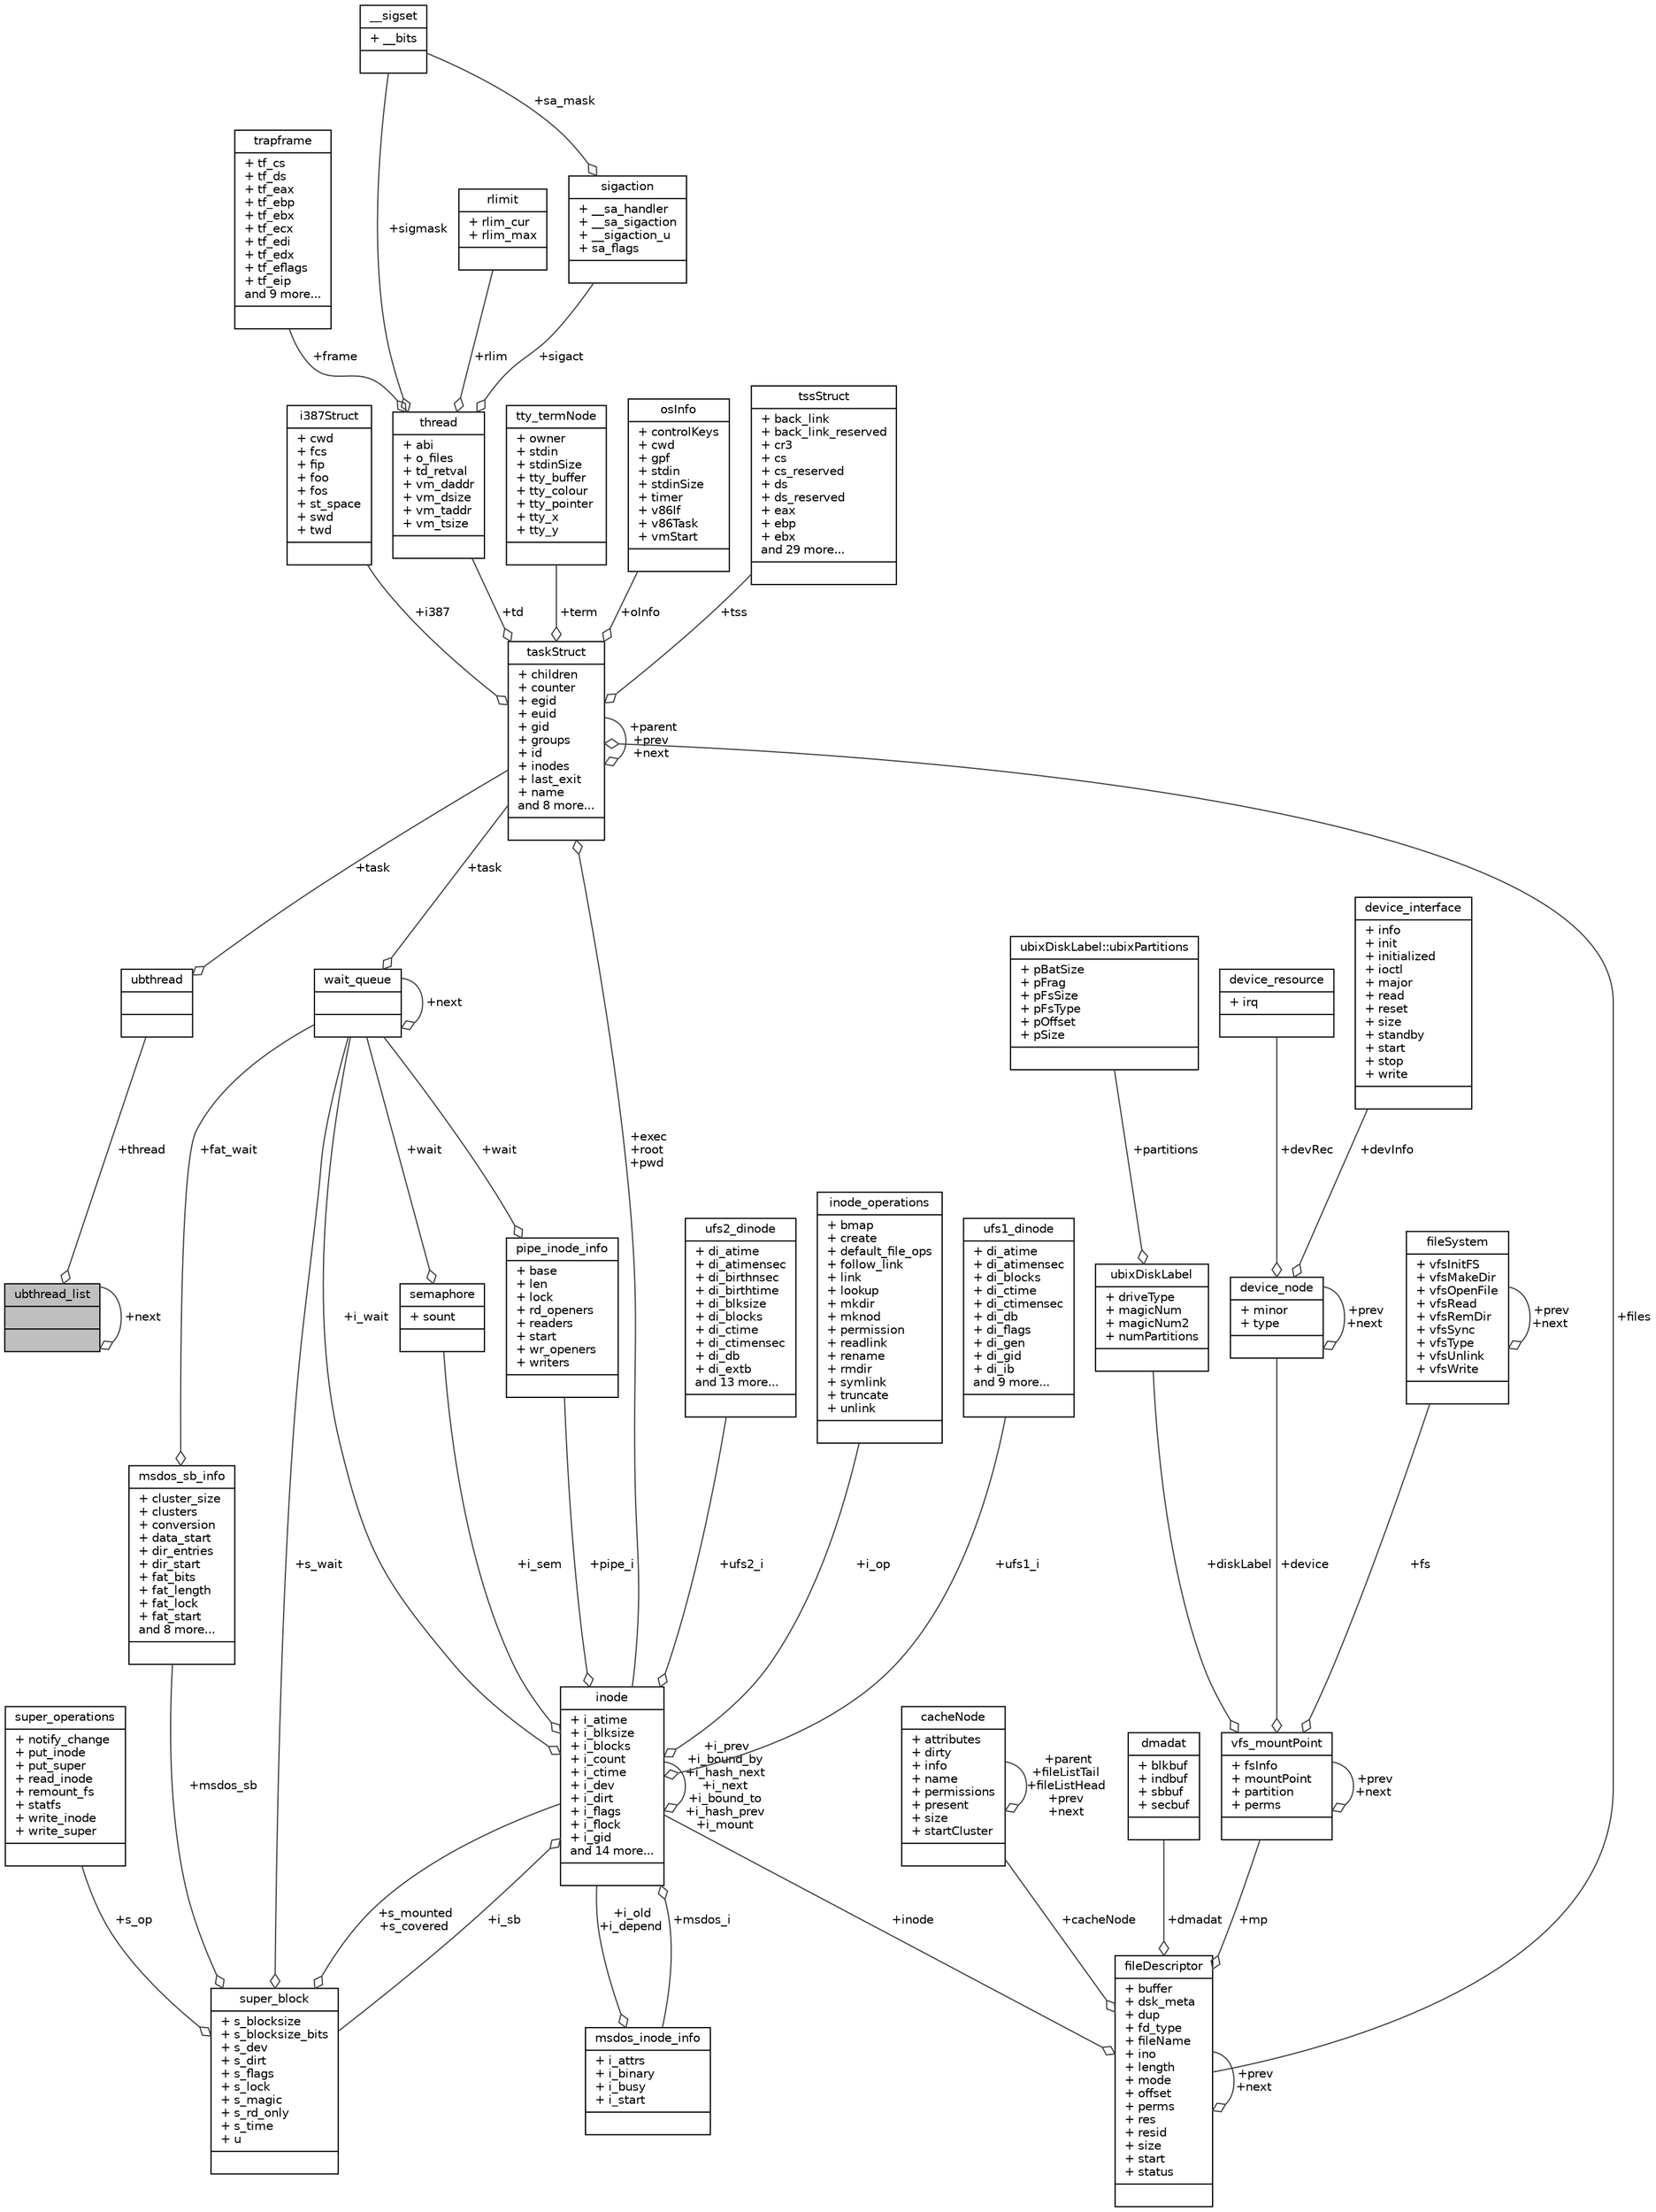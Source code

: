 digraph "ubthread_list"
{
 // LATEX_PDF_SIZE
  edge [fontname="Helvetica",fontsize="10",labelfontname="Helvetica",labelfontsize="10"];
  node [fontname="Helvetica",fontsize="10",shape=record];
  Node1 [label="{ubthread_list\n||}",height=0.2,width=0.4,color="black", fillcolor="grey75", style="filled", fontcolor="black",tooltip=" "];
  Node1 -> Node1 [color="grey25",fontsize="10",style="solid",label=" +next" ,arrowhead="odiamond",fontname="Helvetica"];
  Node2 -> Node1 [color="grey25",fontsize="10",style="solid",label=" +thread" ,arrowhead="odiamond",fontname="Helvetica"];
  Node2 [label="{ubthread\n||}",height=0.2,width=0.4,color="black", fillcolor="white", style="filled",URL="$structubthread.html",tooltip=" "];
  Node3 -> Node2 [color="grey25",fontsize="10",style="solid",label=" +task" ,arrowhead="odiamond",fontname="Helvetica"];
  Node3 [label="{taskStruct\n|+ children\l+ counter\l+ egid\l+ euid\l+ gid\l+ groups\l+ id\l+ inodes\l+ last_exit\l+ name\land 8 more...\l|}",height=0.2,width=0.4,color="black", fillcolor="white", style="filled",URL="$structtaskStruct.html",tooltip=" "];
  Node4 -> Node3 [color="grey25",fontsize="10",style="solid",label=" +exec\n+root\n+pwd" ,arrowhead="odiamond",fontname="Helvetica"];
  Node4 [label="{inode\n|+ i_atime\l+ i_blksize\l+ i_blocks\l+ i_count\l+ i_ctime\l+ i_dev\l+ i_dirt\l+ i_flags\l+ i_flock\l+ i_gid\land 14 more...\l|}",height=0.2,width=0.4,color="black", fillcolor="white", style="filled",URL="$structinode.html",tooltip=" "];
  Node5 -> Node4 [color="grey25",fontsize="10",style="solid",label=" +msdos_i" ,arrowhead="odiamond",fontname="Helvetica"];
  Node5 [label="{msdos_inode_info\n|+ i_attrs\l+ i_binary\l+ i_busy\l+ i_start\l|}",height=0.2,width=0.4,color="black", fillcolor="white", style="filled",URL="$structmsdos__inode__info.html",tooltip=" "];
  Node4 -> Node5 [color="grey25",fontsize="10",style="solid",label=" +i_old\n+i_depend" ,arrowhead="odiamond",fontname="Helvetica"];
  Node6 -> Node4 [color="grey25",fontsize="10",style="solid",label=" +i_sb" ,arrowhead="odiamond",fontname="Helvetica"];
  Node6 [label="{super_block\n|+ s_blocksize\l+ s_blocksize_bits\l+ s_dev\l+ s_dirt\l+ s_flags\l+ s_lock\l+ s_magic\l+ s_rd_only\l+ s_time\l+ u\l|}",height=0.2,width=0.4,color="black", fillcolor="white", style="filled",URL="$structsuper__block.html",tooltip=" "];
  Node7 -> Node6 [color="grey25",fontsize="10",style="solid",label=" +msdos_sb" ,arrowhead="odiamond",fontname="Helvetica"];
  Node7 [label="{msdos_sb_info\n|+ cluster_size\l+ clusters\l+ conversion\l+ data_start\l+ dir_entries\l+ dir_start\l+ fat_bits\l+ fat_length\l+ fat_lock\l+ fat_start\land 8 more...\l|}",height=0.2,width=0.4,color="black", fillcolor="white", style="filled",URL="$structmsdos__sb__info.html",tooltip=" "];
  Node8 -> Node7 [color="grey25",fontsize="10",style="solid",label=" +fat_wait" ,arrowhead="odiamond",fontname="Helvetica"];
  Node8 [label="{wait_queue\n||}",height=0.2,width=0.4,color="black", fillcolor="white", style="filled",URL="$structwait__queue.html",tooltip=" "];
  Node3 -> Node8 [color="grey25",fontsize="10",style="solid",label=" +task" ,arrowhead="odiamond",fontname="Helvetica"];
  Node8 -> Node8 [color="grey25",fontsize="10",style="solid",label=" +next" ,arrowhead="odiamond",fontname="Helvetica"];
  Node4 -> Node6 [color="grey25",fontsize="10",style="solid",label=" +s_mounted\n+s_covered" ,arrowhead="odiamond",fontname="Helvetica"];
  Node8 -> Node6 [color="grey25",fontsize="10",style="solid",label=" +s_wait" ,arrowhead="odiamond",fontname="Helvetica"];
  Node9 -> Node6 [color="grey25",fontsize="10",style="solid",label=" +s_op" ,arrowhead="odiamond",fontname="Helvetica"];
  Node9 [label="{super_operations\n|+ notify_change\l+ put_inode\l+ put_super\l+ read_inode\l+ remount_fs\l+ statfs\l+ write_inode\l+ write_super\l|}",height=0.2,width=0.4,color="black", fillcolor="white", style="filled",URL="$structsuper__operations.html",tooltip=" "];
  Node4 -> Node4 [color="grey25",fontsize="10",style="solid",label=" +i_prev\n+i_bound_by\n+i_hash_next\n+i_next\n+i_bound_to\n+i_hash_prev\n+i_mount" ,arrowhead="odiamond",fontname="Helvetica"];
  Node10 -> Node4 [color="grey25",fontsize="10",style="solid",label=" +i_sem" ,arrowhead="odiamond",fontname="Helvetica"];
  Node10 [label="{semaphore\n|+ sount\l|}",height=0.2,width=0.4,color="black", fillcolor="white", style="filled",URL="$structsemaphore.html",tooltip=" "];
  Node8 -> Node10 [color="grey25",fontsize="10",style="solid",label=" +wait" ,arrowhead="odiamond",fontname="Helvetica"];
  Node11 -> Node4 [color="grey25",fontsize="10",style="solid",label=" +pipe_i" ,arrowhead="odiamond",fontname="Helvetica"];
  Node11 [label="{pipe_inode_info\n|+ base\l+ len\l+ lock\l+ rd_openers\l+ readers\l+ start\l+ wr_openers\l+ writers\l|}",height=0.2,width=0.4,color="black", fillcolor="white", style="filled",URL="$structpipe__inode__info.html",tooltip=" "];
  Node8 -> Node11 [color="grey25",fontsize="10",style="solid",label=" +wait" ,arrowhead="odiamond",fontname="Helvetica"];
  Node12 -> Node4 [color="grey25",fontsize="10",style="solid",label=" +ufs2_i" ,arrowhead="odiamond",fontname="Helvetica"];
  Node12 [label="{ufs2_dinode\n|+ di_atime\l+ di_atimensec\l+ di_birthnsec\l+ di_birthtime\l+ di_blksize\l+ di_blocks\l+ di_ctime\l+ di_ctimensec\l+ di_db\l+ di_extb\land 13 more...\l|}",height=0.2,width=0.4,color="black", fillcolor="white", style="filled",URL="$structufs2__dinode.html",tooltip=" "];
  Node8 -> Node4 [color="grey25",fontsize="10",style="solid",label=" +i_wait" ,arrowhead="odiamond",fontname="Helvetica"];
  Node13 -> Node4 [color="grey25",fontsize="10",style="solid",label=" +i_op" ,arrowhead="odiamond",fontname="Helvetica"];
  Node13 [label="{inode_operations\n|+ bmap\l+ create\l+ default_file_ops\l+ follow_link\l+ link\l+ lookup\l+ mkdir\l+ mknod\l+ permission\l+ readlink\l+ rename\l+ rmdir\l+ symlink\l+ truncate\l+ unlink\l|}",height=0.2,width=0.4,color="black", fillcolor="white", style="filled",URL="$structinode__operations.html",tooltip=" "];
  Node14 -> Node4 [color="grey25",fontsize="10",style="solid",label=" +ufs1_i" ,arrowhead="odiamond",fontname="Helvetica"];
  Node14 [label="{ufs1_dinode\n|+ di_atime\l+ di_atimensec\l+ di_blocks\l+ di_ctime\l+ di_ctimensec\l+ di_db\l+ di_flags\l+ di_gen\l+ di_gid\l+ di_ib\land 9 more...\l|}",height=0.2,width=0.4,color="black", fillcolor="white", style="filled",URL="$structufs1__dinode.html",tooltip=" "];
  Node3 -> Node3 [color="grey25",fontsize="10",style="solid",label=" +parent\n+prev\n+next" ,arrowhead="odiamond",fontname="Helvetica"];
  Node15 -> Node3 [color="grey25",fontsize="10",style="solid",label=" +i387" ,arrowhead="odiamond",fontname="Helvetica"];
  Node15 [label="{i387Struct\n|+ cwd\l+ fcs\l+ fip\l+ foo\l+ fos\l+ st_space\l+ swd\l+ twd\l|}",height=0.2,width=0.4,color="black", fillcolor="white", style="filled",URL="$structi387Struct.html",tooltip=" "];
  Node16 -> Node3 [color="grey25",fontsize="10",style="solid",label=" +td" ,arrowhead="odiamond",fontname="Helvetica"];
  Node16 [label="{thread\n|+ abi\l+ o_files\l+ td_retval\l+ vm_daddr\l+ vm_dsize\l+ vm_taddr\l+ vm_tsize\l|}",height=0.2,width=0.4,color="black", fillcolor="white", style="filled",URL="$structthread.html",tooltip=" "];
  Node17 -> Node16 [color="grey25",fontsize="10",style="solid",label=" +frame" ,arrowhead="odiamond",fontname="Helvetica"];
  Node17 [label="{trapframe\n|+ tf_cs\l+ tf_ds\l+ tf_eax\l+ tf_ebp\l+ tf_ebx\l+ tf_ecx\l+ tf_edi\l+ tf_edx\l+ tf_eflags\l+ tf_eip\land 9 more...\l|}",height=0.2,width=0.4,color="black", fillcolor="white", style="filled",URL="$structtrapframe.html",tooltip=" "];
  Node18 -> Node16 [color="grey25",fontsize="10",style="solid",label=" +sigmask" ,arrowhead="odiamond",fontname="Helvetica"];
  Node18 [label="{__sigset\n|+ __bits\l|}",height=0.2,width=0.4,color="black", fillcolor="white", style="filled",URL="$struct____sigset.html",tooltip=" "];
  Node19 -> Node16 [color="grey25",fontsize="10",style="solid",label=" +rlim" ,arrowhead="odiamond",fontname="Helvetica"];
  Node19 [label="{rlimit\n|+ rlim_cur\l+ rlim_max\l|}",height=0.2,width=0.4,color="black", fillcolor="white", style="filled",URL="$structrlimit.html",tooltip=" "];
  Node20 -> Node16 [color="grey25",fontsize="10",style="solid",label=" +sigact" ,arrowhead="odiamond",fontname="Helvetica"];
  Node20 [label="{sigaction\n|+ __sa_handler\l+ __sa_sigaction\l+ __sigaction_u\l+ sa_flags\l|}",height=0.2,width=0.4,color="black", fillcolor="white", style="filled",URL="$structsigaction.html",tooltip=" "];
  Node18 -> Node20 [color="grey25",fontsize="10",style="solid",label=" +sa_mask" ,arrowhead="odiamond",fontname="Helvetica"];
  Node21 -> Node3 [color="grey25",fontsize="10",style="solid",label=" +files" ,arrowhead="odiamond",fontname="Helvetica"];
  Node21 [label="{fileDescriptor\n|+ buffer\l+ dsk_meta\l+ dup\l+ fd_type\l+ fileName\l+ ino\l+ length\l+ mode\l+ offset\l+ perms\l+ res\l+ resid\l+ size\l+ start\l+ status\l|}",height=0.2,width=0.4,color="black", fillcolor="white", style="filled",URL="$structfileDescriptor.html",tooltip=" "];
  Node4 -> Node21 [color="grey25",fontsize="10",style="solid",label=" +inode" ,arrowhead="odiamond",fontname="Helvetica"];
  Node22 -> Node21 [color="grey25",fontsize="10",style="solid",label=" +cacheNode" ,arrowhead="odiamond",fontname="Helvetica"];
  Node22 [label="{cacheNode\n|+ attributes\l+ dirty\l+ info\l+ name\l+ permissions\l+ present\l+ size\l+ startCluster\l|}",height=0.2,width=0.4,color="black", fillcolor="white", style="filled",URL="$structcacheNode.html",tooltip=" "];
  Node22 -> Node22 [color="grey25",fontsize="10",style="solid",label=" +parent\n+fileListTail\n+fileListHead\n+prev\n+next" ,arrowhead="odiamond",fontname="Helvetica"];
  Node21 -> Node21 [color="grey25",fontsize="10",style="solid",label=" +prev\n+next" ,arrowhead="odiamond",fontname="Helvetica"];
  Node23 -> Node21 [color="grey25",fontsize="10",style="solid",label=" +dmadat" ,arrowhead="odiamond",fontname="Helvetica"];
  Node23 [label="{dmadat\n|+ blkbuf\l+ indbuf\l+ sbbuf\l+ secbuf\l|}",height=0.2,width=0.4,color="black", fillcolor="white", style="filled",URL="$structdmadat.html",tooltip=" "];
  Node24 -> Node21 [color="grey25",fontsize="10",style="solid",label=" +mp" ,arrowhead="odiamond",fontname="Helvetica"];
  Node24 [label="{vfs_mountPoint\n|+ fsInfo\l+ mountPoint\l+ partition\l+ perms\l|}",height=0.2,width=0.4,color="black", fillcolor="white", style="filled",URL="$structvfs__mountPoint.html",tooltip=" "];
  Node25 -> Node24 [color="grey25",fontsize="10",style="solid",label=" +diskLabel" ,arrowhead="odiamond",fontname="Helvetica"];
  Node25 [label="{ubixDiskLabel\n|+ driveType\l+ magicNum\l+ magicNum2\l+ numPartitions\l|}",height=0.2,width=0.4,color="black", fillcolor="white", style="filled",URL="$structubixDiskLabel.html",tooltip=" "];
  Node26 -> Node25 [color="grey25",fontsize="10",style="solid",label=" +partitions" ,arrowhead="odiamond",fontname="Helvetica"];
  Node26 [label="{ubixDiskLabel::ubixPartitions\n|+ pBatSize\l+ pFrag\l+ pFsSize\l+ pFsType\l+ pOffset\l+ pSize\l|}",height=0.2,width=0.4,color="black", fillcolor="white", style="filled",URL="$structubixDiskLabel_1_1ubixPartitions.html",tooltip=" "];
  Node27 -> Node24 [color="grey25",fontsize="10",style="solid",label=" +device" ,arrowhead="odiamond",fontname="Helvetica"];
  Node27 [label="{device_node\n|+ minor\l+ type\l|}",height=0.2,width=0.4,color="black", fillcolor="white", style="filled",URL="$structdevice__node.html",tooltip=" "];
  Node28 -> Node27 [color="grey25",fontsize="10",style="solid",label=" +devRec" ,arrowhead="odiamond",fontname="Helvetica"];
  Node28 [label="{device_resource\n|+ irq\l|}",height=0.2,width=0.4,color="black", fillcolor="white", style="filled",URL="$structdevice__resource.html",tooltip=" "];
  Node29 -> Node27 [color="grey25",fontsize="10",style="solid",label=" +devInfo" ,arrowhead="odiamond",fontname="Helvetica"];
  Node29 [label="{device_interface\n|+ info\l+ init\l+ initialized\l+ ioctl\l+ major\l+ read\l+ reset\l+ size\l+ standby\l+ start\l+ stop\l+ write\l|}",height=0.2,width=0.4,color="black", fillcolor="white", style="filled",URL="$structdevice__interface.html",tooltip=" "];
  Node27 -> Node27 [color="grey25",fontsize="10",style="solid",label=" +prev\n+next" ,arrowhead="odiamond",fontname="Helvetica"];
  Node30 -> Node24 [color="grey25",fontsize="10",style="solid",label=" +fs" ,arrowhead="odiamond",fontname="Helvetica"];
  Node30 [label="{fileSystem\n|+ vfsInitFS\l+ vfsMakeDir\l+ vfsOpenFile\l+ vfsRead\l+ vfsRemDir\l+ vfsSync\l+ vfsType\l+ vfsUnlink\l+ vfsWrite\l|}",height=0.2,width=0.4,color="black", fillcolor="white", style="filled",URL="$structfileSystem.html",tooltip="filesSystem Structure"];
  Node30 -> Node30 [color="grey25",fontsize="10",style="solid",label=" +prev\n+next" ,arrowhead="odiamond",fontname="Helvetica"];
  Node24 -> Node24 [color="grey25",fontsize="10",style="solid",label=" +prev\n+next" ,arrowhead="odiamond",fontname="Helvetica"];
  Node31 -> Node3 [color="grey25",fontsize="10",style="solid",label=" +term" ,arrowhead="odiamond",fontname="Helvetica"];
  Node31 [label="{tty_termNode\n|+ owner\l+ stdin\l+ stdinSize\l+ tty_buffer\l+ tty_colour\l+ tty_pointer\l+ tty_x\l+ tty_y\l|}",height=0.2,width=0.4,color="black", fillcolor="white", style="filled",URL="$structtty__termNode.html",tooltip=" "];
  Node32 -> Node3 [color="grey25",fontsize="10",style="solid",label=" +oInfo" ,arrowhead="odiamond",fontname="Helvetica"];
  Node32 [label="{osInfo\n|+ controlKeys\l+ cwd\l+ gpf\l+ stdin\l+ stdinSize\l+ timer\l+ v86If\l+ v86Task\l+ vmStart\l|}",height=0.2,width=0.4,color="black", fillcolor="white", style="filled",URL="$structosInfo.html",tooltip=" "];
  Node33 -> Node3 [color="grey25",fontsize="10",style="solid",label=" +tss" ,arrowhead="odiamond",fontname="Helvetica"];
  Node33 [label="{tssStruct\n|+ back_link\l+ back_link_reserved\l+ cr3\l+ cs\l+ cs_reserved\l+ ds\l+ ds_reserved\l+ eax\l+ ebp\l+ ebx\land 29 more...\l|}",height=0.2,width=0.4,color="black", fillcolor="white", style="filled",URL="$structtssStruct.html",tooltip=" "];
}

